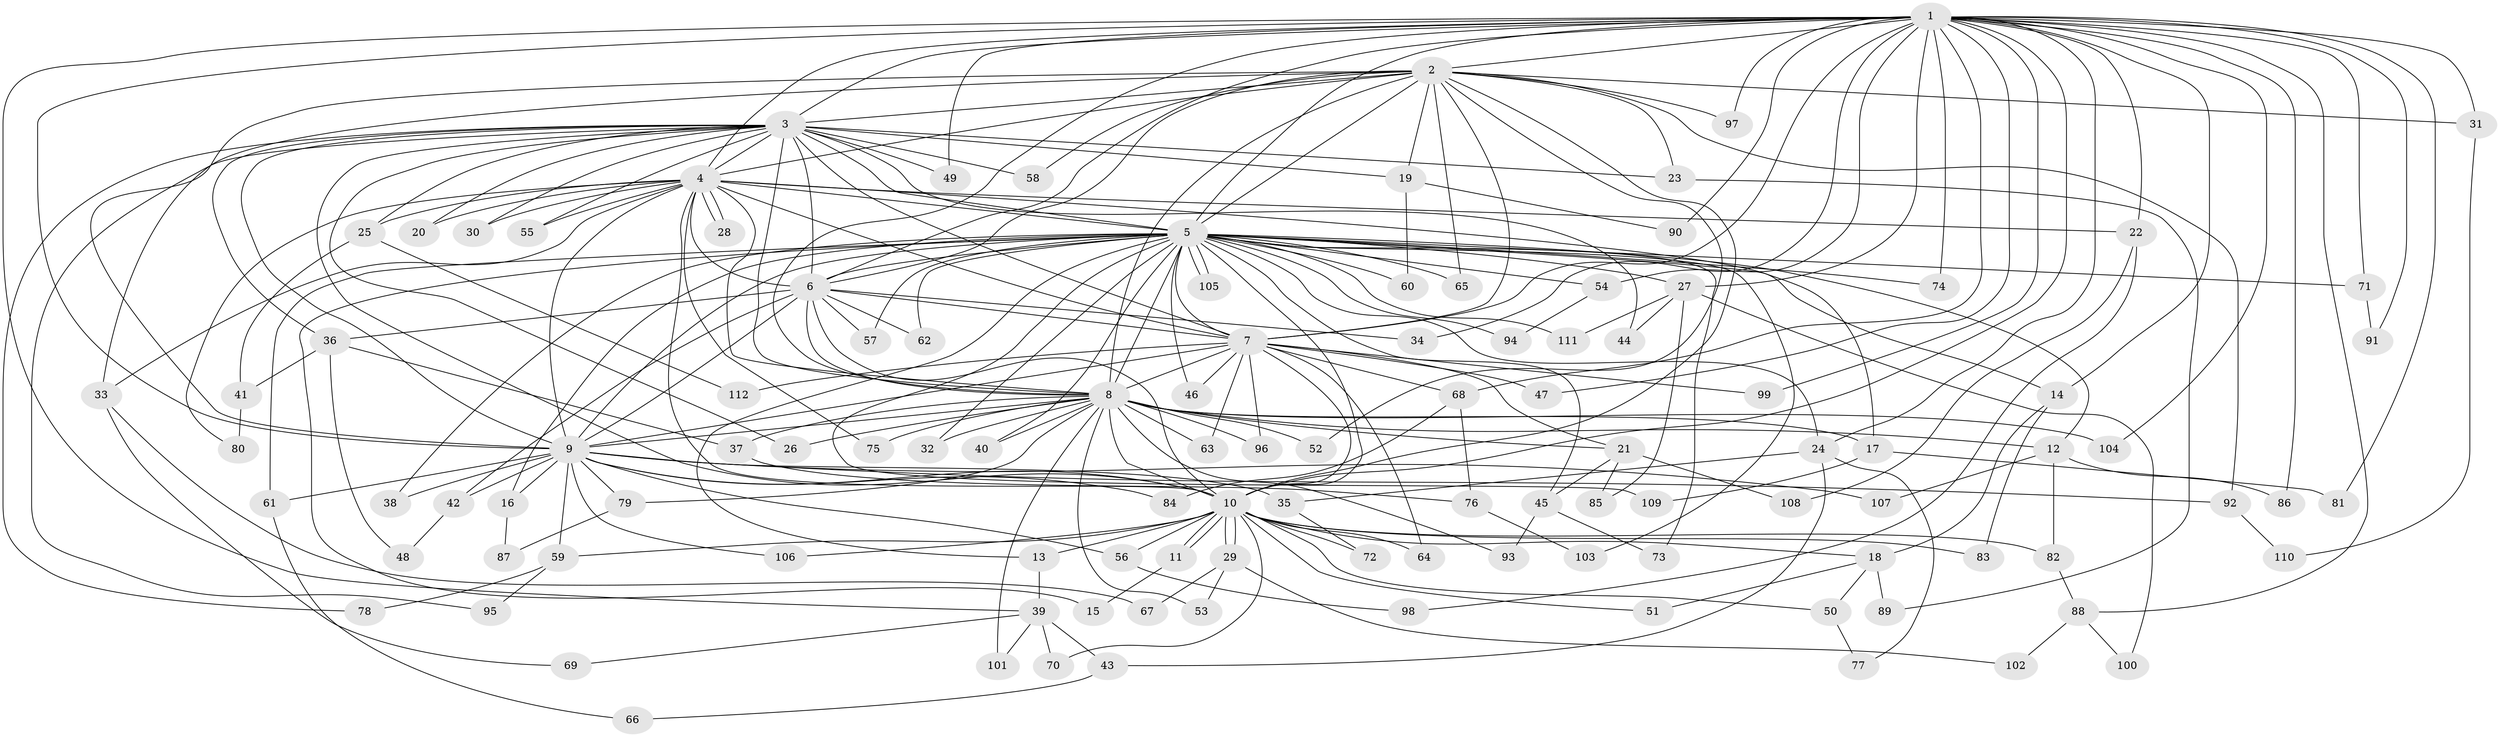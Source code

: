 // Generated by graph-tools (version 1.1) at 2025/34/03/09/25 02:34:38]
// undirected, 112 vertices, 249 edges
graph export_dot {
graph [start="1"]
  node [color=gray90,style=filled];
  1;
  2;
  3;
  4;
  5;
  6;
  7;
  8;
  9;
  10;
  11;
  12;
  13;
  14;
  15;
  16;
  17;
  18;
  19;
  20;
  21;
  22;
  23;
  24;
  25;
  26;
  27;
  28;
  29;
  30;
  31;
  32;
  33;
  34;
  35;
  36;
  37;
  38;
  39;
  40;
  41;
  42;
  43;
  44;
  45;
  46;
  47;
  48;
  49;
  50;
  51;
  52;
  53;
  54;
  55;
  56;
  57;
  58;
  59;
  60;
  61;
  62;
  63;
  64;
  65;
  66;
  67;
  68;
  69;
  70;
  71;
  72;
  73;
  74;
  75;
  76;
  77;
  78;
  79;
  80;
  81;
  82;
  83;
  84;
  85;
  86;
  87;
  88;
  89;
  90;
  91;
  92;
  93;
  94;
  95;
  96;
  97;
  98;
  99;
  100;
  101;
  102;
  103;
  104;
  105;
  106;
  107;
  108;
  109;
  110;
  111;
  112;
  1 -- 2;
  1 -- 3;
  1 -- 4;
  1 -- 5;
  1 -- 6;
  1 -- 7;
  1 -- 8;
  1 -- 9;
  1 -- 10;
  1 -- 14;
  1 -- 22;
  1 -- 24;
  1 -- 27;
  1 -- 31;
  1 -- 34;
  1 -- 39;
  1 -- 47;
  1 -- 49;
  1 -- 54;
  1 -- 68;
  1 -- 71;
  1 -- 74;
  1 -- 81;
  1 -- 86;
  1 -- 88;
  1 -- 90;
  1 -- 91;
  1 -- 97;
  1 -- 99;
  1 -- 104;
  2 -- 3;
  2 -- 4;
  2 -- 5;
  2 -- 6;
  2 -- 7;
  2 -- 8;
  2 -- 9;
  2 -- 10;
  2 -- 19;
  2 -- 23;
  2 -- 31;
  2 -- 33;
  2 -- 52;
  2 -- 58;
  2 -- 65;
  2 -- 92;
  2 -- 97;
  3 -- 4;
  3 -- 5;
  3 -- 6;
  3 -- 7;
  3 -- 8;
  3 -- 9;
  3 -- 10;
  3 -- 19;
  3 -- 20;
  3 -- 23;
  3 -- 25;
  3 -- 26;
  3 -- 30;
  3 -- 36;
  3 -- 44;
  3 -- 49;
  3 -- 55;
  3 -- 58;
  3 -- 78;
  3 -- 95;
  4 -- 5;
  4 -- 6;
  4 -- 7;
  4 -- 8;
  4 -- 9;
  4 -- 10;
  4 -- 17;
  4 -- 20;
  4 -- 22;
  4 -- 25;
  4 -- 28;
  4 -- 28;
  4 -- 30;
  4 -- 33;
  4 -- 55;
  4 -- 75;
  4 -- 80;
  5 -- 6;
  5 -- 7;
  5 -- 8;
  5 -- 9;
  5 -- 10;
  5 -- 12;
  5 -- 13;
  5 -- 14;
  5 -- 15;
  5 -- 16;
  5 -- 24;
  5 -- 27;
  5 -- 32;
  5 -- 38;
  5 -- 40;
  5 -- 45;
  5 -- 46;
  5 -- 54;
  5 -- 57;
  5 -- 60;
  5 -- 61;
  5 -- 62;
  5 -- 65;
  5 -- 71;
  5 -- 73;
  5 -- 74;
  5 -- 94;
  5 -- 103;
  5 -- 105;
  5 -- 105;
  5 -- 109;
  5 -- 111;
  6 -- 7;
  6 -- 8;
  6 -- 9;
  6 -- 10;
  6 -- 34;
  6 -- 36;
  6 -- 42;
  6 -- 57;
  6 -- 62;
  7 -- 8;
  7 -- 9;
  7 -- 10;
  7 -- 21;
  7 -- 46;
  7 -- 47;
  7 -- 63;
  7 -- 64;
  7 -- 68;
  7 -- 96;
  7 -- 99;
  7 -- 112;
  8 -- 9;
  8 -- 10;
  8 -- 12;
  8 -- 17;
  8 -- 21;
  8 -- 26;
  8 -- 32;
  8 -- 37;
  8 -- 40;
  8 -- 52;
  8 -- 53;
  8 -- 63;
  8 -- 75;
  8 -- 79;
  8 -- 93;
  8 -- 96;
  8 -- 101;
  8 -- 104;
  9 -- 10;
  9 -- 16;
  9 -- 35;
  9 -- 38;
  9 -- 42;
  9 -- 56;
  9 -- 59;
  9 -- 61;
  9 -- 79;
  9 -- 84;
  9 -- 92;
  9 -- 106;
  9 -- 107;
  10 -- 11;
  10 -- 11;
  10 -- 13;
  10 -- 18;
  10 -- 29;
  10 -- 29;
  10 -- 50;
  10 -- 51;
  10 -- 56;
  10 -- 59;
  10 -- 64;
  10 -- 70;
  10 -- 72;
  10 -- 82;
  10 -- 83;
  10 -- 106;
  11 -- 15;
  12 -- 82;
  12 -- 86;
  12 -- 107;
  13 -- 39;
  14 -- 18;
  14 -- 83;
  16 -- 87;
  17 -- 81;
  17 -- 109;
  18 -- 50;
  18 -- 51;
  18 -- 89;
  19 -- 60;
  19 -- 90;
  21 -- 45;
  21 -- 85;
  21 -- 108;
  22 -- 98;
  22 -- 108;
  23 -- 89;
  24 -- 35;
  24 -- 43;
  24 -- 77;
  25 -- 41;
  25 -- 112;
  27 -- 44;
  27 -- 85;
  27 -- 100;
  27 -- 111;
  29 -- 53;
  29 -- 67;
  29 -- 102;
  31 -- 110;
  33 -- 67;
  33 -- 69;
  35 -- 72;
  36 -- 37;
  36 -- 41;
  36 -- 48;
  37 -- 76;
  39 -- 43;
  39 -- 69;
  39 -- 70;
  39 -- 101;
  41 -- 80;
  42 -- 48;
  43 -- 66;
  45 -- 73;
  45 -- 93;
  50 -- 77;
  54 -- 94;
  56 -- 98;
  59 -- 78;
  59 -- 95;
  61 -- 66;
  68 -- 76;
  68 -- 84;
  71 -- 91;
  76 -- 103;
  79 -- 87;
  82 -- 88;
  88 -- 100;
  88 -- 102;
  92 -- 110;
}
